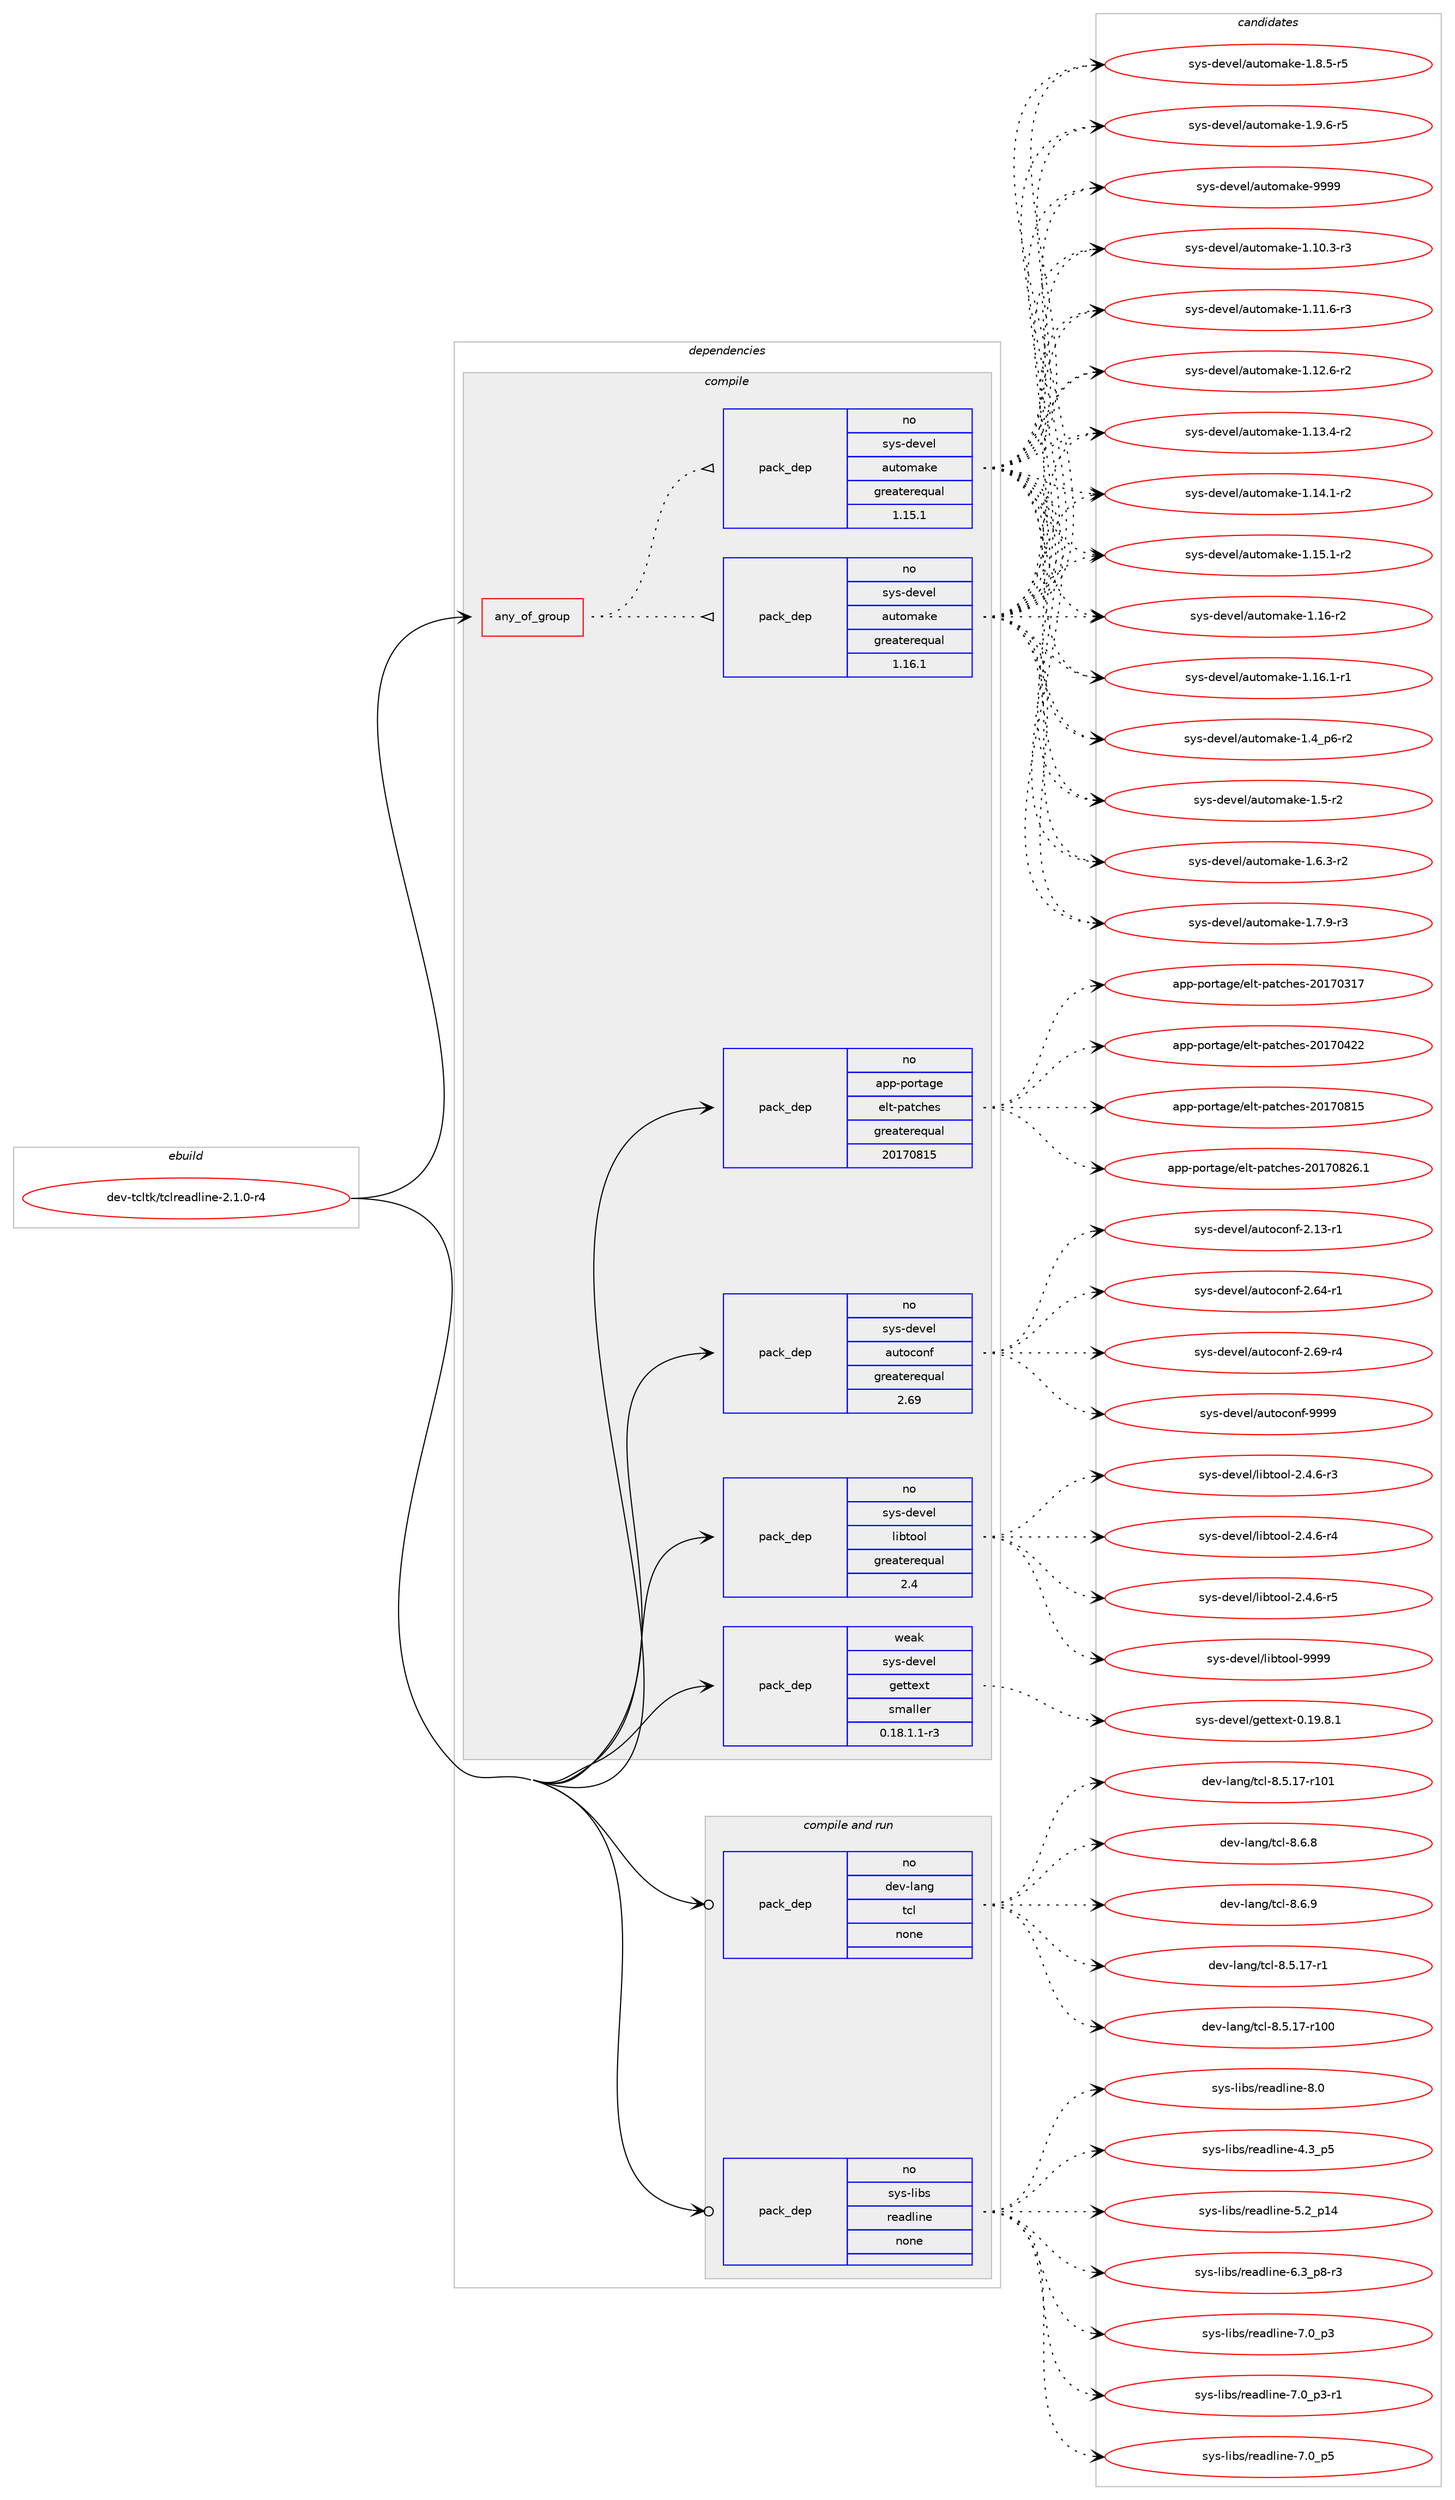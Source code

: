 digraph prolog {

# *************
# Graph options
# *************

newrank=true;
concentrate=true;
compound=true;
graph [rankdir=LR,fontname=Helvetica,fontsize=10,ranksep=1.5];#, ranksep=2.5, nodesep=0.2];
edge  [arrowhead=vee];
node  [fontname=Helvetica,fontsize=10];

# **********
# The ebuild
# **********

subgraph cluster_leftcol {
color=gray;
rank=same;
label=<<i>ebuild</i>>;
id [label="dev-tcltk/tclreadline-2.1.0-r4", color=red, width=4, href="../dev-tcltk/tclreadline-2.1.0-r4.svg"];
}

# ****************
# The dependencies
# ****************

subgraph cluster_midcol {
color=gray;
label=<<i>dependencies</i>>;
subgraph cluster_compile {
fillcolor="#eeeeee";
style=filled;
label=<<i>compile</i>>;
subgraph any22971 {
dependency1539006 [label=<<TABLE BORDER="0" CELLBORDER="1" CELLSPACING="0" CELLPADDING="4"><TR><TD CELLPADDING="10">any_of_group</TD></TR></TABLE>>, shape=none, color=red];subgraph pack1092480 {
dependency1539007 [label=<<TABLE BORDER="0" CELLBORDER="1" CELLSPACING="0" CELLPADDING="4" WIDTH="220"><TR><TD ROWSPAN="6" CELLPADDING="30">pack_dep</TD></TR><TR><TD WIDTH="110">no</TD></TR><TR><TD>sys-devel</TD></TR><TR><TD>automake</TD></TR><TR><TD>greaterequal</TD></TR><TR><TD>1.16.1</TD></TR></TABLE>>, shape=none, color=blue];
}
dependency1539006:e -> dependency1539007:w [weight=20,style="dotted",arrowhead="oinv"];
subgraph pack1092481 {
dependency1539008 [label=<<TABLE BORDER="0" CELLBORDER="1" CELLSPACING="0" CELLPADDING="4" WIDTH="220"><TR><TD ROWSPAN="6" CELLPADDING="30">pack_dep</TD></TR><TR><TD WIDTH="110">no</TD></TR><TR><TD>sys-devel</TD></TR><TR><TD>automake</TD></TR><TR><TD>greaterequal</TD></TR><TR><TD>1.15.1</TD></TR></TABLE>>, shape=none, color=blue];
}
dependency1539006:e -> dependency1539008:w [weight=20,style="dotted",arrowhead="oinv"];
}
id:e -> dependency1539006:w [weight=20,style="solid",arrowhead="vee"];
subgraph pack1092482 {
dependency1539009 [label=<<TABLE BORDER="0" CELLBORDER="1" CELLSPACING="0" CELLPADDING="4" WIDTH="220"><TR><TD ROWSPAN="6" CELLPADDING="30">pack_dep</TD></TR><TR><TD WIDTH="110">no</TD></TR><TR><TD>app-portage</TD></TR><TR><TD>elt-patches</TD></TR><TR><TD>greaterequal</TD></TR><TR><TD>20170815</TD></TR></TABLE>>, shape=none, color=blue];
}
id:e -> dependency1539009:w [weight=20,style="solid",arrowhead="vee"];
subgraph pack1092483 {
dependency1539010 [label=<<TABLE BORDER="0" CELLBORDER="1" CELLSPACING="0" CELLPADDING="4" WIDTH="220"><TR><TD ROWSPAN="6" CELLPADDING="30">pack_dep</TD></TR><TR><TD WIDTH="110">no</TD></TR><TR><TD>sys-devel</TD></TR><TR><TD>autoconf</TD></TR><TR><TD>greaterequal</TD></TR><TR><TD>2.69</TD></TR></TABLE>>, shape=none, color=blue];
}
id:e -> dependency1539010:w [weight=20,style="solid",arrowhead="vee"];
subgraph pack1092484 {
dependency1539011 [label=<<TABLE BORDER="0" CELLBORDER="1" CELLSPACING="0" CELLPADDING="4" WIDTH="220"><TR><TD ROWSPAN="6" CELLPADDING="30">pack_dep</TD></TR><TR><TD WIDTH="110">no</TD></TR><TR><TD>sys-devel</TD></TR><TR><TD>libtool</TD></TR><TR><TD>greaterequal</TD></TR><TR><TD>2.4</TD></TR></TABLE>>, shape=none, color=blue];
}
id:e -> dependency1539011:w [weight=20,style="solid",arrowhead="vee"];
subgraph pack1092485 {
dependency1539012 [label=<<TABLE BORDER="0" CELLBORDER="1" CELLSPACING="0" CELLPADDING="4" WIDTH="220"><TR><TD ROWSPAN="6" CELLPADDING="30">pack_dep</TD></TR><TR><TD WIDTH="110">weak</TD></TR><TR><TD>sys-devel</TD></TR><TR><TD>gettext</TD></TR><TR><TD>smaller</TD></TR><TR><TD>0.18.1.1-r3</TD></TR></TABLE>>, shape=none, color=blue];
}
id:e -> dependency1539012:w [weight=20,style="solid",arrowhead="vee"];
}
subgraph cluster_compileandrun {
fillcolor="#eeeeee";
style=filled;
label=<<i>compile and run</i>>;
subgraph pack1092486 {
dependency1539013 [label=<<TABLE BORDER="0" CELLBORDER="1" CELLSPACING="0" CELLPADDING="4" WIDTH="220"><TR><TD ROWSPAN="6" CELLPADDING="30">pack_dep</TD></TR><TR><TD WIDTH="110">no</TD></TR><TR><TD>dev-lang</TD></TR><TR><TD>tcl</TD></TR><TR><TD>none</TD></TR><TR><TD></TD></TR></TABLE>>, shape=none, color=blue];
}
id:e -> dependency1539013:w [weight=20,style="solid",arrowhead="odotvee"];
subgraph pack1092487 {
dependency1539014 [label=<<TABLE BORDER="0" CELLBORDER="1" CELLSPACING="0" CELLPADDING="4" WIDTH="220"><TR><TD ROWSPAN="6" CELLPADDING="30">pack_dep</TD></TR><TR><TD WIDTH="110">no</TD></TR><TR><TD>sys-libs</TD></TR><TR><TD>readline</TD></TR><TR><TD>none</TD></TR><TR><TD></TD></TR></TABLE>>, shape=none, color=blue];
}
id:e -> dependency1539014:w [weight=20,style="solid",arrowhead="odotvee"];
}
subgraph cluster_run {
fillcolor="#eeeeee";
style=filled;
label=<<i>run</i>>;
}
}

# **************
# The candidates
# **************

subgraph cluster_choices {
rank=same;
color=gray;
label=<<i>candidates</i>>;

subgraph choice1092480 {
color=black;
nodesep=1;
choice11512111545100101118101108479711711611110997107101454946494846514511451 [label="sys-devel/automake-1.10.3-r3", color=red, width=4,href="../sys-devel/automake-1.10.3-r3.svg"];
choice11512111545100101118101108479711711611110997107101454946494946544511451 [label="sys-devel/automake-1.11.6-r3", color=red, width=4,href="../sys-devel/automake-1.11.6-r3.svg"];
choice11512111545100101118101108479711711611110997107101454946495046544511450 [label="sys-devel/automake-1.12.6-r2", color=red, width=4,href="../sys-devel/automake-1.12.6-r2.svg"];
choice11512111545100101118101108479711711611110997107101454946495146524511450 [label="sys-devel/automake-1.13.4-r2", color=red, width=4,href="../sys-devel/automake-1.13.4-r2.svg"];
choice11512111545100101118101108479711711611110997107101454946495246494511450 [label="sys-devel/automake-1.14.1-r2", color=red, width=4,href="../sys-devel/automake-1.14.1-r2.svg"];
choice11512111545100101118101108479711711611110997107101454946495346494511450 [label="sys-devel/automake-1.15.1-r2", color=red, width=4,href="../sys-devel/automake-1.15.1-r2.svg"];
choice1151211154510010111810110847971171161111099710710145494649544511450 [label="sys-devel/automake-1.16-r2", color=red, width=4,href="../sys-devel/automake-1.16-r2.svg"];
choice11512111545100101118101108479711711611110997107101454946495446494511449 [label="sys-devel/automake-1.16.1-r1", color=red, width=4,href="../sys-devel/automake-1.16.1-r1.svg"];
choice115121115451001011181011084797117116111109971071014549465295112544511450 [label="sys-devel/automake-1.4_p6-r2", color=red, width=4,href="../sys-devel/automake-1.4_p6-r2.svg"];
choice11512111545100101118101108479711711611110997107101454946534511450 [label="sys-devel/automake-1.5-r2", color=red, width=4,href="../sys-devel/automake-1.5-r2.svg"];
choice115121115451001011181011084797117116111109971071014549465446514511450 [label="sys-devel/automake-1.6.3-r2", color=red, width=4,href="../sys-devel/automake-1.6.3-r2.svg"];
choice115121115451001011181011084797117116111109971071014549465546574511451 [label="sys-devel/automake-1.7.9-r3", color=red, width=4,href="../sys-devel/automake-1.7.9-r3.svg"];
choice115121115451001011181011084797117116111109971071014549465646534511453 [label="sys-devel/automake-1.8.5-r5", color=red, width=4,href="../sys-devel/automake-1.8.5-r5.svg"];
choice115121115451001011181011084797117116111109971071014549465746544511453 [label="sys-devel/automake-1.9.6-r5", color=red, width=4,href="../sys-devel/automake-1.9.6-r5.svg"];
choice115121115451001011181011084797117116111109971071014557575757 [label="sys-devel/automake-9999", color=red, width=4,href="../sys-devel/automake-9999.svg"];
dependency1539007:e -> choice11512111545100101118101108479711711611110997107101454946494846514511451:w [style=dotted,weight="100"];
dependency1539007:e -> choice11512111545100101118101108479711711611110997107101454946494946544511451:w [style=dotted,weight="100"];
dependency1539007:e -> choice11512111545100101118101108479711711611110997107101454946495046544511450:w [style=dotted,weight="100"];
dependency1539007:e -> choice11512111545100101118101108479711711611110997107101454946495146524511450:w [style=dotted,weight="100"];
dependency1539007:e -> choice11512111545100101118101108479711711611110997107101454946495246494511450:w [style=dotted,weight="100"];
dependency1539007:e -> choice11512111545100101118101108479711711611110997107101454946495346494511450:w [style=dotted,weight="100"];
dependency1539007:e -> choice1151211154510010111810110847971171161111099710710145494649544511450:w [style=dotted,weight="100"];
dependency1539007:e -> choice11512111545100101118101108479711711611110997107101454946495446494511449:w [style=dotted,weight="100"];
dependency1539007:e -> choice115121115451001011181011084797117116111109971071014549465295112544511450:w [style=dotted,weight="100"];
dependency1539007:e -> choice11512111545100101118101108479711711611110997107101454946534511450:w [style=dotted,weight="100"];
dependency1539007:e -> choice115121115451001011181011084797117116111109971071014549465446514511450:w [style=dotted,weight="100"];
dependency1539007:e -> choice115121115451001011181011084797117116111109971071014549465546574511451:w [style=dotted,weight="100"];
dependency1539007:e -> choice115121115451001011181011084797117116111109971071014549465646534511453:w [style=dotted,weight="100"];
dependency1539007:e -> choice115121115451001011181011084797117116111109971071014549465746544511453:w [style=dotted,weight="100"];
dependency1539007:e -> choice115121115451001011181011084797117116111109971071014557575757:w [style=dotted,weight="100"];
}
subgraph choice1092481 {
color=black;
nodesep=1;
choice11512111545100101118101108479711711611110997107101454946494846514511451 [label="sys-devel/automake-1.10.3-r3", color=red, width=4,href="../sys-devel/automake-1.10.3-r3.svg"];
choice11512111545100101118101108479711711611110997107101454946494946544511451 [label="sys-devel/automake-1.11.6-r3", color=red, width=4,href="../sys-devel/automake-1.11.6-r3.svg"];
choice11512111545100101118101108479711711611110997107101454946495046544511450 [label="sys-devel/automake-1.12.6-r2", color=red, width=4,href="../sys-devel/automake-1.12.6-r2.svg"];
choice11512111545100101118101108479711711611110997107101454946495146524511450 [label="sys-devel/automake-1.13.4-r2", color=red, width=4,href="../sys-devel/automake-1.13.4-r2.svg"];
choice11512111545100101118101108479711711611110997107101454946495246494511450 [label="sys-devel/automake-1.14.1-r2", color=red, width=4,href="../sys-devel/automake-1.14.1-r2.svg"];
choice11512111545100101118101108479711711611110997107101454946495346494511450 [label="sys-devel/automake-1.15.1-r2", color=red, width=4,href="../sys-devel/automake-1.15.1-r2.svg"];
choice1151211154510010111810110847971171161111099710710145494649544511450 [label="sys-devel/automake-1.16-r2", color=red, width=4,href="../sys-devel/automake-1.16-r2.svg"];
choice11512111545100101118101108479711711611110997107101454946495446494511449 [label="sys-devel/automake-1.16.1-r1", color=red, width=4,href="../sys-devel/automake-1.16.1-r1.svg"];
choice115121115451001011181011084797117116111109971071014549465295112544511450 [label="sys-devel/automake-1.4_p6-r2", color=red, width=4,href="../sys-devel/automake-1.4_p6-r2.svg"];
choice11512111545100101118101108479711711611110997107101454946534511450 [label="sys-devel/automake-1.5-r2", color=red, width=4,href="../sys-devel/automake-1.5-r2.svg"];
choice115121115451001011181011084797117116111109971071014549465446514511450 [label="sys-devel/automake-1.6.3-r2", color=red, width=4,href="../sys-devel/automake-1.6.3-r2.svg"];
choice115121115451001011181011084797117116111109971071014549465546574511451 [label="sys-devel/automake-1.7.9-r3", color=red, width=4,href="../sys-devel/automake-1.7.9-r3.svg"];
choice115121115451001011181011084797117116111109971071014549465646534511453 [label="sys-devel/automake-1.8.5-r5", color=red, width=4,href="../sys-devel/automake-1.8.5-r5.svg"];
choice115121115451001011181011084797117116111109971071014549465746544511453 [label="sys-devel/automake-1.9.6-r5", color=red, width=4,href="../sys-devel/automake-1.9.6-r5.svg"];
choice115121115451001011181011084797117116111109971071014557575757 [label="sys-devel/automake-9999", color=red, width=4,href="../sys-devel/automake-9999.svg"];
dependency1539008:e -> choice11512111545100101118101108479711711611110997107101454946494846514511451:w [style=dotted,weight="100"];
dependency1539008:e -> choice11512111545100101118101108479711711611110997107101454946494946544511451:w [style=dotted,weight="100"];
dependency1539008:e -> choice11512111545100101118101108479711711611110997107101454946495046544511450:w [style=dotted,weight="100"];
dependency1539008:e -> choice11512111545100101118101108479711711611110997107101454946495146524511450:w [style=dotted,weight="100"];
dependency1539008:e -> choice11512111545100101118101108479711711611110997107101454946495246494511450:w [style=dotted,weight="100"];
dependency1539008:e -> choice11512111545100101118101108479711711611110997107101454946495346494511450:w [style=dotted,weight="100"];
dependency1539008:e -> choice1151211154510010111810110847971171161111099710710145494649544511450:w [style=dotted,weight="100"];
dependency1539008:e -> choice11512111545100101118101108479711711611110997107101454946495446494511449:w [style=dotted,weight="100"];
dependency1539008:e -> choice115121115451001011181011084797117116111109971071014549465295112544511450:w [style=dotted,weight="100"];
dependency1539008:e -> choice11512111545100101118101108479711711611110997107101454946534511450:w [style=dotted,weight="100"];
dependency1539008:e -> choice115121115451001011181011084797117116111109971071014549465446514511450:w [style=dotted,weight="100"];
dependency1539008:e -> choice115121115451001011181011084797117116111109971071014549465546574511451:w [style=dotted,weight="100"];
dependency1539008:e -> choice115121115451001011181011084797117116111109971071014549465646534511453:w [style=dotted,weight="100"];
dependency1539008:e -> choice115121115451001011181011084797117116111109971071014549465746544511453:w [style=dotted,weight="100"];
dependency1539008:e -> choice115121115451001011181011084797117116111109971071014557575757:w [style=dotted,weight="100"];
}
subgraph choice1092482 {
color=black;
nodesep=1;
choice97112112451121111141169710310147101108116451129711699104101115455048495548514955 [label="app-portage/elt-patches-20170317", color=red, width=4,href="../app-portage/elt-patches-20170317.svg"];
choice97112112451121111141169710310147101108116451129711699104101115455048495548525050 [label="app-portage/elt-patches-20170422", color=red, width=4,href="../app-portage/elt-patches-20170422.svg"];
choice97112112451121111141169710310147101108116451129711699104101115455048495548564953 [label="app-portage/elt-patches-20170815", color=red, width=4,href="../app-portage/elt-patches-20170815.svg"];
choice971121124511211111411697103101471011081164511297116991041011154550484955485650544649 [label="app-portage/elt-patches-20170826.1", color=red, width=4,href="../app-portage/elt-patches-20170826.1.svg"];
dependency1539009:e -> choice97112112451121111141169710310147101108116451129711699104101115455048495548514955:w [style=dotted,weight="100"];
dependency1539009:e -> choice97112112451121111141169710310147101108116451129711699104101115455048495548525050:w [style=dotted,weight="100"];
dependency1539009:e -> choice97112112451121111141169710310147101108116451129711699104101115455048495548564953:w [style=dotted,weight="100"];
dependency1539009:e -> choice971121124511211111411697103101471011081164511297116991041011154550484955485650544649:w [style=dotted,weight="100"];
}
subgraph choice1092483 {
color=black;
nodesep=1;
choice1151211154510010111810110847971171161119911111010245504649514511449 [label="sys-devel/autoconf-2.13-r1", color=red, width=4,href="../sys-devel/autoconf-2.13-r1.svg"];
choice1151211154510010111810110847971171161119911111010245504654524511449 [label="sys-devel/autoconf-2.64-r1", color=red, width=4,href="../sys-devel/autoconf-2.64-r1.svg"];
choice1151211154510010111810110847971171161119911111010245504654574511452 [label="sys-devel/autoconf-2.69-r4", color=red, width=4,href="../sys-devel/autoconf-2.69-r4.svg"];
choice115121115451001011181011084797117116111991111101024557575757 [label="sys-devel/autoconf-9999", color=red, width=4,href="../sys-devel/autoconf-9999.svg"];
dependency1539010:e -> choice1151211154510010111810110847971171161119911111010245504649514511449:w [style=dotted,weight="100"];
dependency1539010:e -> choice1151211154510010111810110847971171161119911111010245504654524511449:w [style=dotted,weight="100"];
dependency1539010:e -> choice1151211154510010111810110847971171161119911111010245504654574511452:w [style=dotted,weight="100"];
dependency1539010:e -> choice115121115451001011181011084797117116111991111101024557575757:w [style=dotted,weight="100"];
}
subgraph choice1092484 {
color=black;
nodesep=1;
choice1151211154510010111810110847108105981161111111084550465246544511451 [label="sys-devel/libtool-2.4.6-r3", color=red, width=4,href="../sys-devel/libtool-2.4.6-r3.svg"];
choice1151211154510010111810110847108105981161111111084550465246544511452 [label="sys-devel/libtool-2.4.6-r4", color=red, width=4,href="../sys-devel/libtool-2.4.6-r4.svg"];
choice1151211154510010111810110847108105981161111111084550465246544511453 [label="sys-devel/libtool-2.4.6-r5", color=red, width=4,href="../sys-devel/libtool-2.4.6-r5.svg"];
choice1151211154510010111810110847108105981161111111084557575757 [label="sys-devel/libtool-9999", color=red, width=4,href="../sys-devel/libtool-9999.svg"];
dependency1539011:e -> choice1151211154510010111810110847108105981161111111084550465246544511451:w [style=dotted,weight="100"];
dependency1539011:e -> choice1151211154510010111810110847108105981161111111084550465246544511452:w [style=dotted,weight="100"];
dependency1539011:e -> choice1151211154510010111810110847108105981161111111084550465246544511453:w [style=dotted,weight="100"];
dependency1539011:e -> choice1151211154510010111810110847108105981161111111084557575757:w [style=dotted,weight="100"];
}
subgraph choice1092485 {
color=black;
nodesep=1;
choice1151211154510010111810110847103101116116101120116454846495746564649 [label="sys-devel/gettext-0.19.8.1", color=red, width=4,href="../sys-devel/gettext-0.19.8.1.svg"];
dependency1539012:e -> choice1151211154510010111810110847103101116116101120116454846495746564649:w [style=dotted,weight="100"];
}
subgraph choice1092486 {
color=black;
nodesep=1;
choice10010111845108971101034711699108455646534649554511449 [label="dev-lang/tcl-8.5.17-r1", color=red, width=4,href="../dev-lang/tcl-8.5.17-r1.svg"];
choice100101118451089711010347116991084556465346495545114494848 [label="dev-lang/tcl-8.5.17-r100", color=red, width=4,href="../dev-lang/tcl-8.5.17-r100.svg"];
choice100101118451089711010347116991084556465346495545114494849 [label="dev-lang/tcl-8.5.17-r101", color=red, width=4,href="../dev-lang/tcl-8.5.17-r101.svg"];
choice10010111845108971101034711699108455646544656 [label="dev-lang/tcl-8.6.8", color=red, width=4,href="../dev-lang/tcl-8.6.8.svg"];
choice10010111845108971101034711699108455646544657 [label="dev-lang/tcl-8.6.9", color=red, width=4,href="../dev-lang/tcl-8.6.9.svg"];
dependency1539013:e -> choice10010111845108971101034711699108455646534649554511449:w [style=dotted,weight="100"];
dependency1539013:e -> choice100101118451089711010347116991084556465346495545114494848:w [style=dotted,weight="100"];
dependency1539013:e -> choice100101118451089711010347116991084556465346495545114494849:w [style=dotted,weight="100"];
dependency1539013:e -> choice10010111845108971101034711699108455646544656:w [style=dotted,weight="100"];
dependency1539013:e -> choice10010111845108971101034711699108455646544657:w [style=dotted,weight="100"];
}
subgraph choice1092487 {
color=black;
nodesep=1;
choice11512111545108105981154711410197100108105110101455246519511253 [label="sys-libs/readline-4.3_p5", color=red, width=4,href="../sys-libs/readline-4.3_p5.svg"];
choice1151211154510810598115471141019710010810511010145534650951124952 [label="sys-libs/readline-5.2_p14", color=red, width=4,href="../sys-libs/readline-5.2_p14.svg"];
choice115121115451081059811547114101971001081051101014554465195112564511451 [label="sys-libs/readline-6.3_p8-r3", color=red, width=4,href="../sys-libs/readline-6.3_p8-r3.svg"];
choice11512111545108105981154711410197100108105110101455546489511251 [label="sys-libs/readline-7.0_p3", color=red, width=4,href="../sys-libs/readline-7.0_p3.svg"];
choice115121115451081059811547114101971001081051101014555464895112514511449 [label="sys-libs/readline-7.0_p3-r1", color=red, width=4,href="../sys-libs/readline-7.0_p3-r1.svg"];
choice11512111545108105981154711410197100108105110101455546489511253 [label="sys-libs/readline-7.0_p5", color=red, width=4,href="../sys-libs/readline-7.0_p5.svg"];
choice1151211154510810598115471141019710010810511010145564648 [label="sys-libs/readline-8.0", color=red, width=4,href="../sys-libs/readline-8.0.svg"];
dependency1539014:e -> choice11512111545108105981154711410197100108105110101455246519511253:w [style=dotted,weight="100"];
dependency1539014:e -> choice1151211154510810598115471141019710010810511010145534650951124952:w [style=dotted,weight="100"];
dependency1539014:e -> choice115121115451081059811547114101971001081051101014554465195112564511451:w [style=dotted,weight="100"];
dependency1539014:e -> choice11512111545108105981154711410197100108105110101455546489511251:w [style=dotted,weight="100"];
dependency1539014:e -> choice115121115451081059811547114101971001081051101014555464895112514511449:w [style=dotted,weight="100"];
dependency1539014:e -> choice11512111545108105981154711410197100108105110101455546489511253:w [style=dotted,weight="100"];
dependency1539014:e -> choice1151211154510810598115471141019710010810511010145564648:w [style=dotted,weight="100"];
}
}

}
